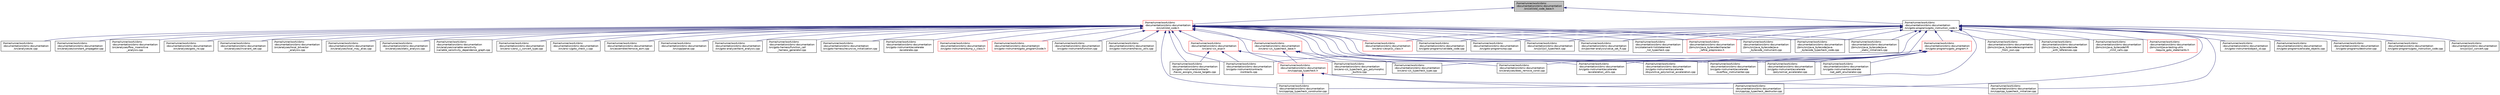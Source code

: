 digraph "/home/runner/work/cbmc-documentation/cbmc-documentation/src/util/std_code_base.h"
{
 // LATEX_PDF_SIZE
  bgcolor="transparent";
  edge [fontname="Helvetica",fontsize="10",labelfontname="Helvetica",labelfontsize="10"];
  node [fontname="Helvetica",fontsize="10",shape=record];
  Node1 [label="/home/runner/work/cbmc\l-documentation/cbmc-documentation\l/src/util/std_code_base.h",height=0.2,width=0.4,color="black", fillcolor="grey75", style="filled", fontcolor="black",tooltip=" "];
  Node1 -> Node2 [dir="back",color="midnightblue",fontsize="10",style="solid",fontname="Helvetica"];
  Node2 [label="/home/runner/work/cbmc\l-documentation/cbmc-documentation\l/src/goto-programs/goto_instruction_code.h",height=0.2,width=0.4,color="black",URL="$goto__instruction__code_8h.html",tooltip=" "];
  Node2 -> Node3 [dir="back",color="midnightblue",fontsize="10",style="solid",fontname="Helvetica"];
  Node3 [label="/home/runner/work/cbmc\l-documentation/cbmc-documentation\l/src/ansi-c/c_typecheck_gcc_polymorphic\l_builtins.cpp",height=0.2,width=0.4,color="black",URL="$c__typecheck__gcc__polymorphic__builtins_8cpp.html",tooltip=" "];
  Node2 -> Node4 [dir="back",color="midnightblue",fontsize="10",style="solid",fontname="Helvetica"];
  Node4 [label="/home/runner/work/cbmc\l-documentation/cbmc-documentation\l/src/ansi-c/c_typecheck_type.cpp",height=0.2,width=0.4,color="black",URL="$c__typecheck__type_8cpp.html",tooltip=" "];
  Node2 -> Node5 [dir="back",color="midnightblue",fontsize="10",style="solid",fontname="Helvetica"];
  Node5 [label="/home/runner/work/cbmc\l-documentation/cbmc-documentation\l/src/ansi-c/expr2c_class.h",height=0.2,width=0.4,color="red",URL="$expr2c__class_8h.html",tooltip=" "];
  Node2 -> Node26 [dir="back",color="midnightblue",fontsize="10",style="solid",fontname="Helvetica"];
  Node26 [label="/home/runner/work/cbmc\l-documentation/cbmc-documentation\l/src/cpp/cpp_typecheck_constructor.cpp",height=0.2,width=0.4,color="black",URL="$cpp__typecheck__constructor_8cpp.html",tooltip=" "];
  Node2 -> Node27 [dir="back",color="midnightblue",fontsize="10",style="solid",fontname="Helvetica"];
  Node27 [label="/home/runner/work/cbmc\l-documentation/cbmc-documentation\l/src/cpp/cpp_typecheck_destructor.cpp",height=0.2,width=0.4,color="black",URL="$cpp__typecheck__destructor_8cpp.html",tooltip=" "];
  Node2 -> Node28 [dir="back",color="midnightblue",fontsize="10",style="solid",fontname="Helvetica"];
  Node28 [label="/home/runner/work/cbmc\l-documentation/cbmc-documentation\l/src/cpp/cpp_typecheck_initializer.cpp",height=0.2,width=0.4,color="black",URL="$cpp__typecheck__initializer_8cpp.html",tooltip=" "];
  Node2 -> Node29 [dir="back",color="midnightblue",fontsize="10",style="solid",fontname="Helvetica"];
  Node29 [label="/home/runner/work/cbmc\l-documentation/cbmc-documentation\l/src/goto-instrument/object_id.cpp",height=0.2,width=0.4,color="black",URL="$object__id_8cpp.html",tooltip=" "];
  Node2 -> Node30 [dir="back",color="midnightblue",fontsize="10",style="solid",fontname="Helvetica"];
  Node30 [label="/home/runner/work/cbmc\l-documentation/cbmc-documentation\l/src/goto-programs/goto_program.h",height=0.2,width=0.4,color="red",URL="$goto__program_8h.html",tooltip=" "];
  Node30 -> Node153 [dir="back",color="midnightblue",fontsize="10",style="solid",fontname="Helvetica"];
  Node153 [label="/home/runner/work/cbmc\l-documentation/cbmc-documentation\l/src/analyses/does_remove_const.cpp",height=0.2,width=0.4,color="black",URL="$does__remove__const_8cpp.html",tooltip=" "];
  Node30 -> Node113 [dir="back",color="midnightblue",fontsize="10",style="solid",fontname="Helvetica"];
  Node113 [label="/home/runner/work/cbmc\l-documentation/cbmc-documentation\l/src/goto-instrument/accelerate\l/acceleration_utils.cpp",height=0.2,width=0.4,color="black",URL="$acceleration__utils_8cpp.html",tooltip=" "];
  Node30 -> Node109 [dir="back",color="midnightblue",fontsize="10",style="solid",fontname="Helvetica"];
  Node109 [label="/home/runner/work/cbmc\l-documentation/cbmc-documentation\l/src/goto-instrument/accelerate\l/disjunctive_polynomial_acceleration.cpp",height=0.2,width=0.4,color="black",URL="$disjunctive__polynomial__acceleration_8cpp.html",tooltip=" "];
  Node30 -> Node280 [dir="back",color="midnightblue",fontsize="10",style="solid",fontname="Helvetica"];
  Node280 [label="/home/runner/work/cbmc\l-documentation/cbmc-documentation\l/src/goto-instrument/accelerate\l/overflow_instrumenter.cpp",height=0.2,width=0.4,color="black",URL="$overflow__instrumenter_8cpp.html",tooltip=" "];
  Node30 -> Node110 [dir="back",color="midnightblue",fontsize="10",style="solid",fontname="Helvetica"];
  Node110 [label="/home/runner/work/cbmc\l-documentation/cbmc-documentation\l/src/goto-instrument/accelerate\l/polynomial_accelerator.cpp",height=0.2,width=0.4,color="black",URL="$polynomial__accelerator_8cpp.html",tooltip=" "];
  Node30 -> Node112 [dir="back",color="midnightblue",fontsize="10",style="solid",fontname="Helvetica"];
  Node112 [label="/home/runner/work/cbmc\l-documentation/cbmc-documentation\l/src/goto-instrument/accelerate\l/sat_path_enumerator.cpp",height=0.2,width=0.4,color="black",URL="$sat__path__enumerator_8cpp.html",tooltip=" "];
  Node30 -> Node124 [dir="back",color="midnightblue",fontsize="10",style="solid",fontname="Helvetica"];
  Node124 [label="/home/runner/work/cbmc\l-documentation/cbmc-documentation\l/src/goto-instrument/contracts\l/contracts.cpp",height=0.2,width=0.4,color="black",URL="$contracts_8cpp.html",tooltip=" "];
  Node2 -> Node565 [dir="back",color="midnightblue",fontsize="10",style="solid",fontname="Helvetica"];
  Node565 [label="/home/runner/work/cbmc\l-documentation/cbmc-documentation\l/src/goto-programs/allocate_objects.cpp",height=0.2,width=0.4,color="black",URL="$allocate__objects_8cpp.html",tooltip=" "];
  Node2 -> Node566 [dir="back",color="midnightblue",fontsize="10",style="solid",fontname="Helvetica"];
  Node566 [label="/home/runner/work/cbmc\l-documentation/cbmc-documentation\l/src/goto-programs/destructor.cpp",height=0.2,width=0.4,color="black",URL="$destructor_8cpp.html",tooltip=" "];
  Node2 -> Node567 [dir="back",color="midnightblue",fontsize="10",style="solid",fontname="Helvetica"];
  Node567 [label="/home/runner/work/cbmc\l-documentation/cbmc-documentation\l/src/goto-programs/goto_instruction_code.cpp",height=0.2,width=0.4,color="black",URL="$goto__instruction__code_8cpp.html",tooltip=" "];
  Node2 -> Node568 [dir="back",color="midnightblue",fontsize="10",style="solid",fontname="Helvetica"];
  Node568 [label="/home/runner/work/cbmc\l-documentation/cbmc-documentation\l/src/goto-programs/validate_code.cpp",height=0.2,width=0.4,color="black",URL="$validate__code_8cpp.html",tooltip=" "];
  Node2 -> Node569 [dir="back",color="midnightblue",fontsize="10",style="solid",fontname="Helvetica"];
  Node569 [label="/home/runner/work/cbmc\l-documentation/cbmc-documentation\l/src/goto-programs/wp.cpp",height=0.2,width=0.4,color="black",URL="$wp_8cpp.html",tooltip=" "];
  Node2 -> Node570 [dir="back",color="midnightblue",fontsize="10",style="solid",fontname="Helvetica"];
  Node570 [label="/home/runner/work/cbmc\l-documentation/cbmc-documentation\l/src/jsil/jsil_convert.cpp",height=0.2,width=0.4,color="black",URL="$jsil__convert_8cpp.html",tooltip=" "];
  Node2 -> Node571 [dir="back",color="midnightblue",fontsize="10",style="solid",fontname="Helvetica"];
  Node571 [label="/home/runner/work/cbmc\l-documentation/cbmc-documentation\l/src/jsil/jsil_typecheck.cpp",height=0.2,width=0.4,color="black",URL="$jsil__typecheck_8cpp.html",tooltip=" "];
  Node2 -> Node572 [dir="back",color="midnightblue",fontsize="10",style="solid",fontname="Helvetica"];
  Node572 [label="/home/runner/work/cbmc\l-documentation/cbmc-documentation\l/src/pointer-analysis/value_set_fi.cpp",height=0.2,width=0.4,color="black",URL="$value__set__fi_8cpp.html",tooltip=" "];
  Node2 -> Node573 [dir="back",color="midnightblue",fontsize="10",style="solid",fontname="Helvetica"];
  Node573 [label="/home/runner/work/cbmc\l-documentation/cbmc-documentation\l/src/statement-list/statement\l_list_typecheck.cpp",height=0.2,width=0.4,color="black",URL="$statement__list__typecheck_8cpp.html",tooltip=" "];
  Node2 -> Node574 [dir="back",color="midnightblue",fontsize="10",style="solid",fontname="Helvetica"];
  Node574 [label="/home/runner/work/cbmc\l-documentation/cbmc-documentation\l/jbmc/src/java_bytecode/assignments\l_from_json.cpp",height=0.2,width=0.4,color="black",URL="$assignments__from__json_8cpp.html",tooltip=" "];
  Node2 -> Node575 [dir="back",color="midnightblue",fontsize="10",style="solid",fontname="Helvetica"];
  Node575 [label="/home/runner/work/cbmc\l-documentation/cbmc-documentation\l/jbmc/src/java_bytecode/character\l_refine_preprocess.h",height=0.2,width=0.4,color="red",URL="$character__refine__preprocess_8h.html",tooltip=" "];
  Node2 -> Node584 [dir="back",color="midnightblue",fontsize="10",style="solid",fontname="Helvetica"];
  Node584 [label="/home/runner/work/cbmc\l-documentation/cbmc-documentation\l/jbmc/src/java_bytecode/code\l_with_references.cpp",height=0.2,width=0.4,color="black",URL="$code__with__references_8cpp.html",tooltip=" "];
  Node2 -> Node585 [dir="back",color="midnightblue",fontsize="10",style="solid",fontname="Helvetica"];
  Node585 [label="/home/runner/work/cbmc\l-documentation/cbmc-documentation\l/jbmc/src/java_bytecode/java\l_bytecode_instrument.cpp",height=0.2,width=0.4,color="black",URL="$java__bytecode__instrument_8cpp.html",tooltip=" "];
  Node2 -> Node586 [dir="back",color="midnightblue",fontsize="10",style="solid",fontname="Helvetica"];
  Node586 [label="/home/runner/work/cbmc\l-documentation/cbmc-documentation\l/jbmc/src/java_bytecode/java\l_bytecode_typecheck_code.cpp",height=0.2,width=0.4,color="black",URL="$java__bytecode__typecheck__code_8cpp.html",tooltip=" "];
  Node2 -> Node587 [dir="back",color="midnightblue",fontsize="10",style="solid",fontname="Helvetica"];
  Node587 [label="/home/runner/work/cbmc\l-documentation/cbmc-documentation\l/jbmc/src/java_bytecode/java\l_static_initializers.cpp",height=0.2,width=0.4,color="black",URL="$java__static__initializers_8cpp.html",tooltip=" "];
  Node2 -> Node588 [dir="back",color="midnightblue",fontsize="10",style="solid",fontname="Helvetica"];
  Node588 [label="/home/runner/work/cbmc\l-documentation/cbmc-documentation\l/jbmc/src/java_bytecode/lift\l_clinit_calls.cpp",height=0.2,width=0.4,color="black",URL="$lift__clinit__calls_8cpp.html",tooltip=" "];
  Node2 -> Node589 [dir="back",color="midnightblue",fontsize="10",style="solid",fontname="Helvetica"];
  Node589 [label="/home/runner/work/cbmc\l-documentation/cbmc-documentation\l/jbmc/unit/java-testing-utils\l/require_goto_statements.h",height=0.2,width=0.4,color="red",URL="$require__goto__statements_8h.html",tooltip=" "];
  Node1 -> Node590 [dir="back",color="midnightblue",fontsize="10",style="solid",fontname="Helvetica"];
  Node590 [label="/home/runner/work/cbmc\l-documentation/cbmc-documentation\l/src/util/std_code.h",height=0.2,width=0.4,color="red",URL="$std__code_8h.html",tooltip=" "];
  Node590 -> Node34 [dir="back",color="midnightblue",fontsize="10",style="solid",fontname="Helvetica"];
  Node34 [label="/home/runner/work/cbmc\l-documentation/cbmc-documentation\l/src/analyses/ai.cpp",height=0.2,width=0.4,color="black",URL="$ai_8cpp.html",tooltip=" "];
  Node590 -> Node36 [dir="back",color="midnightblue",fontsize="10",style="solid",fontname="Helvetica"];
  Node36 [label="/home/runner/work/cbmc\l-documentation/cbmc-documentation\l/src/analyses/constant_propagator.cpp",height=0.2,width=0.4,color="black",URL="$constant__propagator_8cpp.html",tooltip=" "];
  Node590 -> Node153 [dir="back",color="midnightblue",fontsize="10",style="solid",fontname="Helvetica"];
  Node590 -> Node325 [dir="back",color="midnightblue",fontsize="10",style="solid",fontname="Helvetica"];
  Node325 [label="/home/runner/work/cbmc\l-documentation/cbmc-documentation\l/src/analyses/flow_insensitive\l_analysis.cpp",height=0.2,width=0.4,color="black",URL="$flow__insensitive__analysis_8cpp.html",tooltip=" "];
  Node590 -> Node152 [dir="back",color="midnightblue",fontsize="10",style="solid",fontname="Helvetica"];
  Node152 [label="/home/runner/work/cbmc\l-documentation/cbmc-documentation\l/src/analyses/goto_rw.cpp",height=0.2,width=0.4,color="black",URL="$goto__rw_8cpp.html",tooltip=" "];
  Node590 -> Node591 [dir="back",color="midnightblue",fontsize="10",style="solid",fontname="Helvetica"];
  Node591 [label="/home/runner/work/cbmc\l-documentation/cbmc-documentation\l/src/analyses/invariant_set.cpp",height=0.2,width=0.4,color="black",URL="$invariant__set_8cpp.html",tooltip=" "];
  Node590 -> Node148 [dir="back",color="midnightblue",fontsize="10",style="solid",fontname="Helvetica"];
  Node148 [label="/home/runner/work/cbmc\l-documentation/cbmc-documentation\l/src/analyses/local_bitvector\l_analysis.cpp",height=0.2,width=0.4,color="black",URL="$local__bitvector__analysis_8cpp.html",tooltip=" "];
  Node590 -> Node146 [dir="back",color="midnightblue",fontsize="10",style="solid",fontname="Helvetica"];
  Node146 [label="/home/runner/work/cbmc\l-documentation/cbmc-documentation\l/src/analyses/local_may_alias.cpp",height=0.2,width=0.4,color="black",URL="$local__may__alias_8cpp.html",tooltip=" "];
  Node590 -> Node332 [dir="back",color="midnightblue",fontsize="10",style="solid",fontname="Helvetica"];
  Node332 [label="/home/runner/work/cbmc\l-documentation/cbmc-documentation\l/src/analyses/static_analysis.cpp",height=0.2,width=0.4,color="black",URL="$static__analysis_8cpp.html",tooltip=" "];
  Node590 -> Node66 [dir="back",color="midnightblue",fontsize="10",style="solid",fontname="Helvetica"];
  Node66 [label="/home/runner/work/cbmc\l-documentation/cbmc-documentation\l/src/analyses/variable-sensitivity\l/variable_sensitivity_dependence_graph.cpp",height=0.2,width=0.4,color="black",URL="$variable__sensitivity__dependence__graph_8cpp.html",tooltip=" "];
  Node590 -> Node592 [dir="back",color="midnightblue",fontsize="10",style="solid",fontname="Helvetica"];
  Node592 [label="/home/runner/work/cbmc\l-documentation/cbmc-documentation\l/src/ansi-c/ansi_c_convert_type.cpp",height=0.2,width=0.4,color="black",URL="$ansi__c__convert__type_8cpp.html",tooltip=" "];
  Node590 -> Node593 [dir="back",color="midnightblue",fontsize="10",style="solid",fontname="Helvetica"];
  Node593 [label="/home/runner/work/cbmc\l-documentation/cbmc-documentation\l/src/ansi-c/c_typecheck_base.h",height=0.2,width=0.4,color="red",URL="$c__typecheck__base_8h.html",tooltip=" "];
  Node593 -> Node3 [dir="back",color="midnightblue",fontsize="10",style="solid",fontname="Helvetica"];
  Node593 -> Node4 [dir="back",color="midnightblue",fontsize="10",style="solid",fontname="Helvetica"];
  Node593 -> Node602 [dir="back",color="midnightblue",fontsize="10",style="solid",fontname="Helvetica"];
  Node602 [label="/home/runner/work/cbmc\l-documentation/cbmc-documentation\l/src/cpp/cpp_typecheck.h",height=0.2,width=0.4,color="red",URL="$cpp__typecheck_8h.html",tooltip=" "];
  Node602 -> Node26 [dir="back",color="midnightblue",fontsize="10",style="solid",fontname="Helvetica"];
  Node602 -> Node27 [dir="back",color="midnightblue",fontsize="10",style="solid",fontname="Helvetica"];
  Node602 -> Node28 [dir="back",color="midnightblue",fontsize="10",style="solid",fontname="Helvetica"];
  Node590 -> Node628 [dir="back",color="midnightblue",fontsize="10",style="solid",fontname="Helvetica"];
  Node628 [label="/home/runner/work/cbmc\l-documentation/cbmc-documentation\l/src/ansi-c/c_expr.h",height=0.2,width=0.4,color="red",URL="$c__expr_8h.html",tooltip=" "];
  Node628 -> Node3 [dir="back",color="midnightblue",fontsize="10",style="solid",fontname="Helvetica"];
  Node628 -> Node124 [dir="back",color="midnightblue",fontsize="10",style="solid",fontname="Helvetica"];
  Node628 -> Node284 [dir="back",color="midnightblue",fontsize="10",style="solid",fontname="Helvetica"];
  Node284 [label="/home/runner/work/cbmc\l-documentation/cbmc-documentation\l/src/goto-instrument/contracts\l/havoc_assigns_clause_targets.cpp",height=0.2,width=0.4,color="black",URL="$havoc__assigns__clause__targets_8cpp.html",tooltip=" "];
  Node590 -> Node5 [dir="back",color="midnightblue",fontsize="10",style="solid",fontname="Helvetica"];
  Node590 -> Node149 [dir="back",color="midnightblue",fontsize="10",style="solid",fontname="Helvetica"];
  Node149 [label="/home/runner/work/cbmc\l-documentation/cbmc-documentation\l/src/ansi-c/goto_check_c.cpp",height=0.2,width=0.4,color="black",URL="$goto__check__c_8cpp.html",tooltip=" "];
  Node590 -> Node375 [dir="back",color="midnightblue",fontsize="10",style="solid",fontname="Helvetica"];
  Node375 [label="/home/runner/work/cbmc\l-documentation/cbmc-documentation\l/src/assembler/remove_asm.cpp",height=0.2,width=0.4,color="black",URL="$remove__asm_8cpp.html",tooltip=" "];
  Node590 -> Node602 [dir="back",color="midnightblue",fontsize="10",style="solid",fontname="Helvetica"];
  Node590 -> Node26 [dir="back",color="midnightblue",fontsize="10",style="solid",fontname="Helvetica"];
  Node590 -> Node630 [dir="back",color="midnightblue",fontsize="10",style="solid",fontname="Helvetica"];
  Node630 [label="/home/runner/work/cbmc\l-documentation/cbmc-documentation\l/src/cpp/parse.cpp",height=0.2,width=0.4,color="black",URL="$parse_8cpp.html",tooltip=" "];
  Node590 -> Node42 [dir="back",color="midnightblue",fontsize="10",style="solid",fontname="Helvetica"];
  Node42 [label="/home/runner/work/cbmc\l-documentation/cbmc-documentation\l/src/goto-analyzer/taint_analysis.cpp",height=0.2,width=0.4,color="black",URL="$taint__analysis_8cpp.html",tooltip=" "];
  Node590 -> Node379 [dir="back",color="midnightblue",fontsize="10",style="solid",fontname="Helvetica"];
  Node379 [label="/home/runner/work/cbmc\l-documentation/cbmc-documentation\l/src/goto-harness/function_call\l_harness_generator.cpp",height=0.2,width=0.4,color="black",URL="$function__call__harness__generator_8cpp.html",tooltip=" "];
  Node590 -> Node432 [dir="back",color="midnightblue",fontsize="10",style="solid",fontname="Helvetica"];
  Node432 [label="/home/runner/work/cbmc\l-documentation/cbmc-documentation\l/src/goto-harness/recursive_initialization.cpp",height=0.2,width=0.4,color="black",URL="$recursive__initialization_8cpp.html",tooltip=" "];
  Node590 -> Node104 [dir="back",color="midnightblue",fontsize="10",style="solid",fontname="Helvetica"];
  Node104 [label="/home/runner/work/cbmc\l-documentation/cbmc-documentation\l/src/goto-instrument/accelerate\l/accelerate.cpp",height=0.2,width=0.4,color="black",URL="$accelerate_8cpp.html",tooltip=" "];
  Node590 -> Node113 [dir="back",color="midnightblue",fontsize="10",style="solid",fontname="Helvetica"];
  Node590 -> Node109 [dir="back",color="midnightblue",fontsize="10",style="solid",fontname="Helvetica"];
  Node590 -> Node280 [dir="back",color="midnightblue",fontsize="10",style="solid",fontname="Helvetica"];
  Node590 -> Node110 [dir="back",color="midnightblue",fontsize="10",style="solid",fontname="Helvetica"];
  Node590 -> Node112 [dir="back",color="midnightblue",fontsize="10",style="solid",fontname="Helvetica"];
  Node590 -> Node124 [dir="back",color="midnightblue",fontsize="10",style="solid",fontname="Helvetica"];
  Node590 -> Node284 [dir="back",color="midnightblue",fontsize="10",style="solid",fontname="Helvetica"];
  Node590 -> Node631 [dir="back",color="midnightblue",fontsize="10",style="solid",fontname="Helvetica"];
  Node631 [label="/home/runner/work/cbmc\l-documentation/cbmc-documentation\l/src/goto-instrument/dump_c_class.h",height=0.2,width=0.4,color="red",URL="$dump__c__class_8h.html",tooltip=" "];
  Node590 -> Node119 [dir="back",color="midnightblue",fontsize="10",style="solid",fontname="Helvetica"];
  Node119 [label="/home/runner/work/cbmc\l-documentation/cbmc-documentation\l/src/goto-instrument/goto_program2code.h",height=0.2,width=0.4,color="red",URL="$goto__program2code_8h.html",tooltip=" "];
  Node590 -> Node388 [dir="back",color="midnightblue",fontsize="10",style="solid",fontname="Helvetica"];
  Node388 [label="/home/runner/work/cbmc\l-documentation/cbmc-documentation\l/src/goto-instrument/function.cpp",height=0.2,width=0.4,color="black",URL="$function_8cpp.html",tooltip=" "];
  Node590 -> Node310 [dir="back",color="midnightblue",fontsize="10",style="solid",fontname="Helvetica"];
  Node310 [label="/home/runner/work/cbmc\l-documentation/cbmc-documentation\l/src/goto-instrument/havoc_utils.cpp",height=0.2,width=0.4,color="black",URL="$havoc__utils_8cpp.html",tooltip=" "];
  Node590 -> Node568 [dir="back",color="midnightblue",fontsize="10",style="solid",fontname="Helvetica"];
  Node590 -> Node569 [dir="back",color="midnightblue",fontsize="10",style="solid",fontname="Helvetica"];
  Node590 -> Node571 [dir="back",color="midnightblue",fontsize="10",style="solid",fontname="Helvetica"];
  Node590 -> Node572 [dir="back",color="midnightblue",fontsize="10",style="solid",fontname="Helvetica"];
  Node590 -> Node573 [dir="back",color="midnightblue",fontsize="10",style="solid",fontname="Helvetica"];
  Node590 -> Node575 [dir="back",color="midnightblue",fontsize="10",style="solid",fontname="Helvetica"];
  Node590 -> Node585 [dir="back",color="midnightblue",fontsize="10",style="solid",fontname="Helvetica"];
  Node590 -> Node586 [dir="back",color="midnightblue",fontsize="10",style="solid",fontname="Helvetica"];
  Node590 -> Node587 [dir="back",color="midnightblue",fontsize="10",style="solid",fontname="Helvetica"];
}
